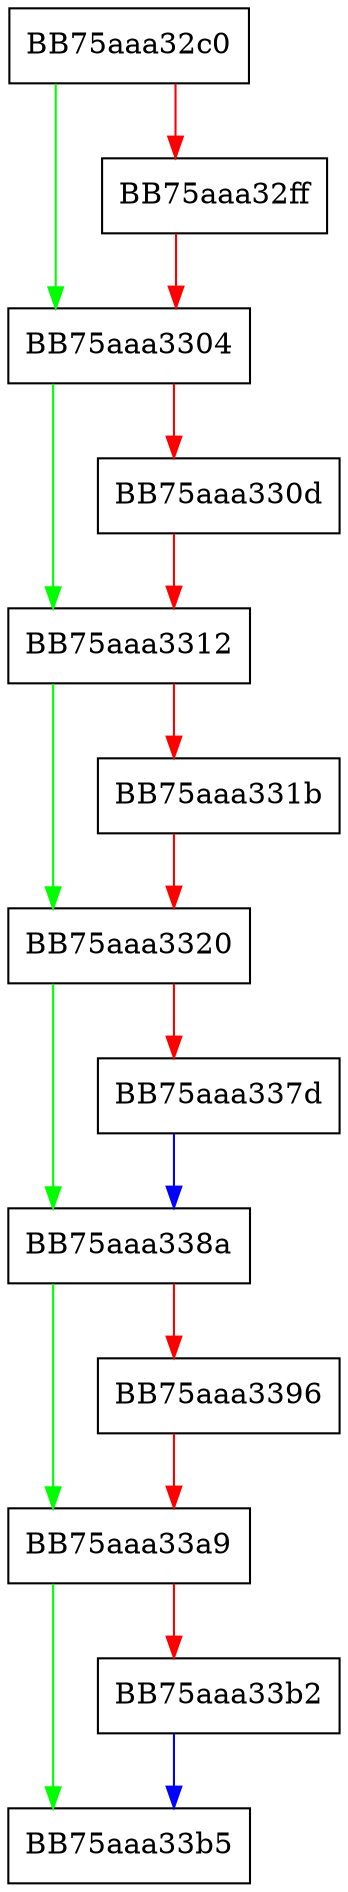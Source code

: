 digraph RpfAPI_runpack_from_vfo_to_vfo2 {
  node [shape="box"];
  graph [splines=ortho];
  BB75aaa32c0 -> BB75aaa3304 [color="green"];
  BB75aaa32c0 -> BB75aaa32ff [color="red"];
  BB75aaa32ff -> BB75aaa3304 [color="red"];
  BB75aaa3304 -> BB75aaa3312 [color="green"];
  BB75aaa3304 -> BB75aaa330d [color="red"];
  BB75aaa330d -> BB75aaa3312 [color="red"];
  BB75aaa3312 -> BB75aaa3320 [color="green"];
  BB75aaa3312 -> BB75aaa331b [color="red"];
  BB75aaa331b -> BB75aaa3320 [color="red"];
  BB75aaa3320 -> BB75aaa338a [color="green"];
  BB75aaa3320 -> BB75aaa337d [color="red"];
  BB75aaa337d -> BB75aaa338a [color="blue"];
  BB75aaa338a -> BB75aaa33a9 [color="green"];
  BB75aaa338a -> BB75aaa3396 [color="red"];
  BB75aaa3396 -> BB75aaa33a9 [color="red"];
  BB75aaa33a9 -> BB75aaa33b5 [color="green"];
  BB75aaa33a9 -> BB75aaa33b2 [color="red"];
  BB75aaa33b2 -> BB75aaa33b5 [color="blue"];
}